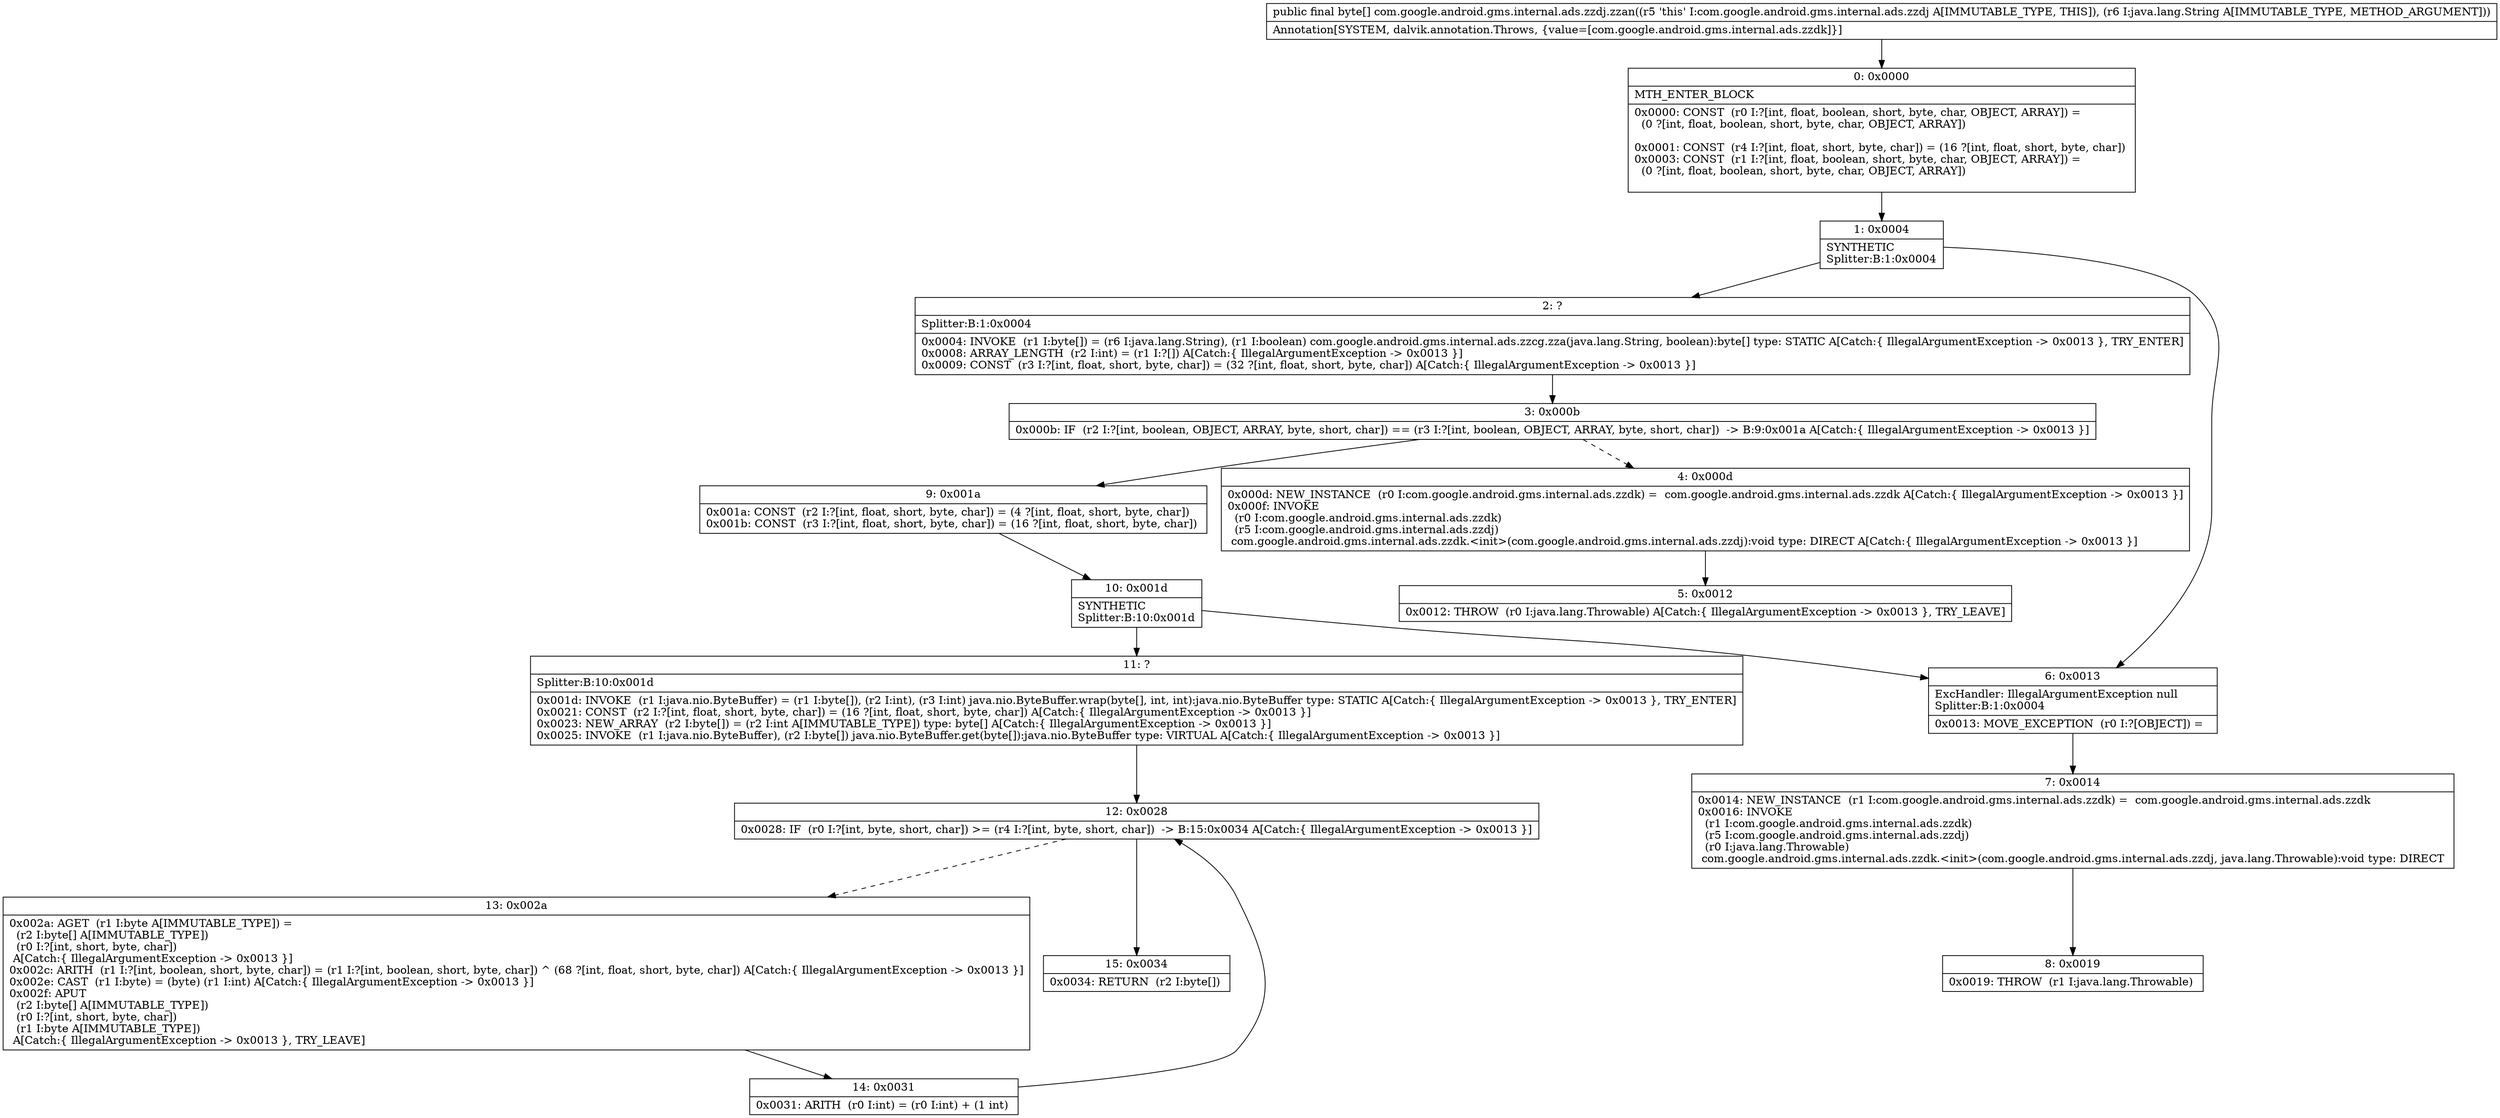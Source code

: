 digraph "CFG forcom.google.android.gms.internal.ads.zzdj.zzan(Ljava\/lang\/String;)[B" {
Node_0 [shape=record,label="{0\:\ 0x0000|MTH_ENTER_BLOCK\l|0x0000: CONST  (r0 I:?[int, float, boolean, short, byte, char, OBJECT, ARRAY]) = \l  (0 ?[int, float, boolean, short, byte, char, OBJECT, ARRAY])\l \l0x0001: CONST  (r4 I:?[int, float, short, byte, char]) = (16 ?[int, float, short, byte, char]) \l0x0003: CONST  (r1 I:?[int, float, boolean, short, byte, char, OBJECT, ARRAY]) = \l  (0 ?[int, float, boolean, short, byte, char, OBJECT, ARRAY])\l \l}"];
Node_1 [shape=record,label="{1\:\ 0x0004|SYNTHETIC\lSplitter:B:1:0x0004\l}"];
Node_2 [shape=record,label="{2\:\ ?|Splitter:B:1:0x0004\l|0x0004: INVOKE  (r1 I:byte[]) = (r6 I:java.lang.String), (r1 I:boolean) com.google.android.gms.internal.ads.zzcg.zza(java.lang.String, boolean):byte[] type: STATIC A[Catch:\{ IllegalArgumentException \-\> 0x0013 \}, TRY_ENTER]\l0x0008: ARRAY_LENGTH  (r2 I:int) = (r1 I:?[]) A[Catch:\{ IllegalArgumentException \-\> 0x0013 \}]\l0x0009: CONST  (r3 I:?[int, float, short, byte, char]) = (32 ?[int, float, short, byte, char]) A[Catch:\{ IllegalArgumentException \-\> 0x0013 \}]\l}"];
Node_3 [shape=record,label="{3\:\ 0x000b|0x000b: IF  (r2 I:?[int, boolean, OBJECT, ARRAY, byte, short, char]) == (r3 I:?[int, boolean, OBJECT, ARRAY, byte, short, char])  \-\> B:9:0x001a A[Catch:\{ IllegalArgumentException \-\> 0x0013 \}]\l}"];
Node_4 [shape=record,label="{4\:\ 0x000d|0x000d: NEW_INSTANCE  (r0 I:com.google.android.gms.internal.ads.zzdk) =  com.google.android.gms.internal.ads.zzdk A[Catch:\{ IllegalArgumentException \-\> 0x0013 \}]\l0x000f: INVOKE  \l  (r0 I:com.google.android.gms.internal.ads.zzdk)\l  (r5 I:com.google.android.gms.internal.ads.zzdj)\l com.google.android.gms.internal.ads.zzdk.\<init\>(com.google.android.gms.internal.ads.zzdj):void type: DIRECT A[Catch:\{ IllegalArgumentException \-\> 0x0013 \}]\l}"];
Node_5 [shape=record,label="{5\:\ 0x0012|0x0012: THROW  (r0 I:java.lang.Throwable) A[Catch:\{ IllegalArgumentException \-\> 0x0013 \}, TRY_LEAVE]\l}"];
Node_6 [shape=record,label="{6\:\ 0x0013|ExcHandler: IllegalArgumentException null\lSplitter:B:1:0x0004\l|0x0013: MOVE_EXCEPTION  (r0 I:?[OBJECT]) =  \l}"];
Node_7 [shape=record,label="{7\:\ 0x0014|0x0014: NEW_INSTANCE  (r1 I:com.google.android.gms.internal.ads.zzdk) =  com.google.android.gms.internal.ads.zzdk \l0x0016: INVOKE  \l  (r1 I:com.google.android.gms.internal.ads.zzdk)\l  (r5 I:com.google.android.gms.internal.ads.zzdj)\l  (r0 I:java.lang.Throwable)\l com.google.android.gms.internal.ads.zzdk.\<init\>(com.google.android.gms.internal.ads.zzdj, java.lang.Throwable):void type: DIRECT \l}"];
Node_8 [shape=record,label="{8\:\ 0x0019|0x0019: THROW  (r1 I:java.lang.Throwable) \l}"];
Node_9 [shape=record,label="{9\:\ 0x001a|0x001a: CONST  (r2 I:?[int, float, short, byte, char]) = (4 ?[int, float, short, byte, char]) \l0x001b: CONST  (r3 I:?[int, float, short, byte, char]) = (16 ?[int, float, short, byte, char]) \l}"];
Node_10 [shape=record,label="{10\:\ 0x001d|SYNTHETIC\lSplitter:B:10:0x001d\l}"];
Node_11 [shape=record,label="{11\:\ ?|Splitter:B:10:0x001d\l|0x001d: INVOKE  (r1 I:java.nio.ByteBuffer) = (r1 I:byte[]), (r2 I:int), (r3 I:int) java.nio.ByteBuffer.wrap(byte[], int, int):java.nio.ByteBuffer type: STATIC A[Catch:\{ IllegalArgumentException \-\> 0x0013 \}, TRY_ENTER]\l0x0021: CONST  (r2 I:?[int, float, short, byte, char]) = (16 ?[int, float, short, byte, char]) A[Catch:\{ IllegalArgumentException \-\> 0x0013 \}]\l0x0023: NEW_ARRAY  (r2 I:byte[]) = (r2 I:int A[IMMUTABLE_TYPE]) type: byte[] A[Catch:\{ IllegalArgumentException \-\> 0x0013 \}]\l0x0025: INVOKE  (r1 I:java.nio.ByteBuffer), (r2 I:byte[]) java.nio.ByteBuffer.get(byte[]):java.nio.ByteBuffer type: VIRTUAL A[Catch:\{ IllegalArgumentException \-\> 0x0013 \}]\l}"];
Node_12 [shape=record,label="{12\:\ 0x0028|0x0028: IF  (r0 I:?[int, byte, short, char]) \>= (r4 I:?[int, byte, short, char])  \-\> B:15:0x0034 A[Catch:\{ IllegalArgumentException \-\> 0x0013 \}]\l}"];
Node_13 [shape=record,label="{13\:\ 0x002a|0x002a: AGET  (r1 I:byte A[IMMUTABLE_TYPE]) = \l  (r2 I:byte[] A[IMMUTABLE_TYPE])\l  (r0 I:?[int, short, byte, char])\l A[Catch:\{ IllegalArgumentException \-\> 0x0013 \}]\l0x002c: ARITH  (r1 I:?[int, boolean, short, byte, char]) = (r1 I:?[int, boolean, short, byte, char]) ^ (68 ?[int, float, short, byte, char]) A[Catch:\{ IllegalArgumentException \-\> 0x0013 \}]\l0x002e: CAST  (r1 I:byte) = (byte) (r1 I:int) A[Catch:\{ IllegalArgumentException \-\> 0x0013 \}]\l0x002f: APUT  \l  (r2 I:byte[] A[IMMUTABLE_TYPE])\l  (r0 I:?[int, short, byte, char])\l  (r1 I:byte A[IMMUTABLE_TYPE])\l A[Catch:\{ IllegalArgumentException \-\> 0x0013 \}, TRY_LEAVE]\l}"];
Node_14 [shape=record,label="{14\:\ 0x0031|0x0031: ARITH  (r0 I:int) = (r0 I:int) + (1 int) \l}"];
Node_15 [shape=record,label="{15\:\ 0x0034|0x0034: RETURN  (r2 I:byte[]) \l}"];
MethodNode[shape=record,label="{public final byte[] com.google.android.gms.internal.ads.zzdj.zzan((r5 'this' I:com.google.android.gms.internal.ads.zzdj A[IMMUTABLE_TYPE, THIS]), (r6 I:java.lang.String A[IMMUTABLE_TYPE, METHOD_ARGUMENT]))  | Annotation[SYSTEM, dalvik.annotation.Throws, \{value=[com.google.android.gms.internal.ads.zzdk]\}]\l}"];
MethodNode -> Node_0;
Node_0 -> Node_1;
Node_1 -> Node_2;
Node_1 -> Node_6;
Node_2 -> Node_3;
Node_3 -> Node_4[style=dashed];
Node_3 -> Node_9;
Node_4 -> Node_5;
Node_6 -> Node_7;
Node_7 -> Node_8;
Node_9 -> Node_10;
Node_10 -> Node_11;
Node_10 -> Node_6;
Node_11 -> Node_12;
Node_12 -> Node_13[style=dashed];
Node_12 -> Node_15;
Node_13 -> Node_14;
Node_14 -> Node_12;
}

